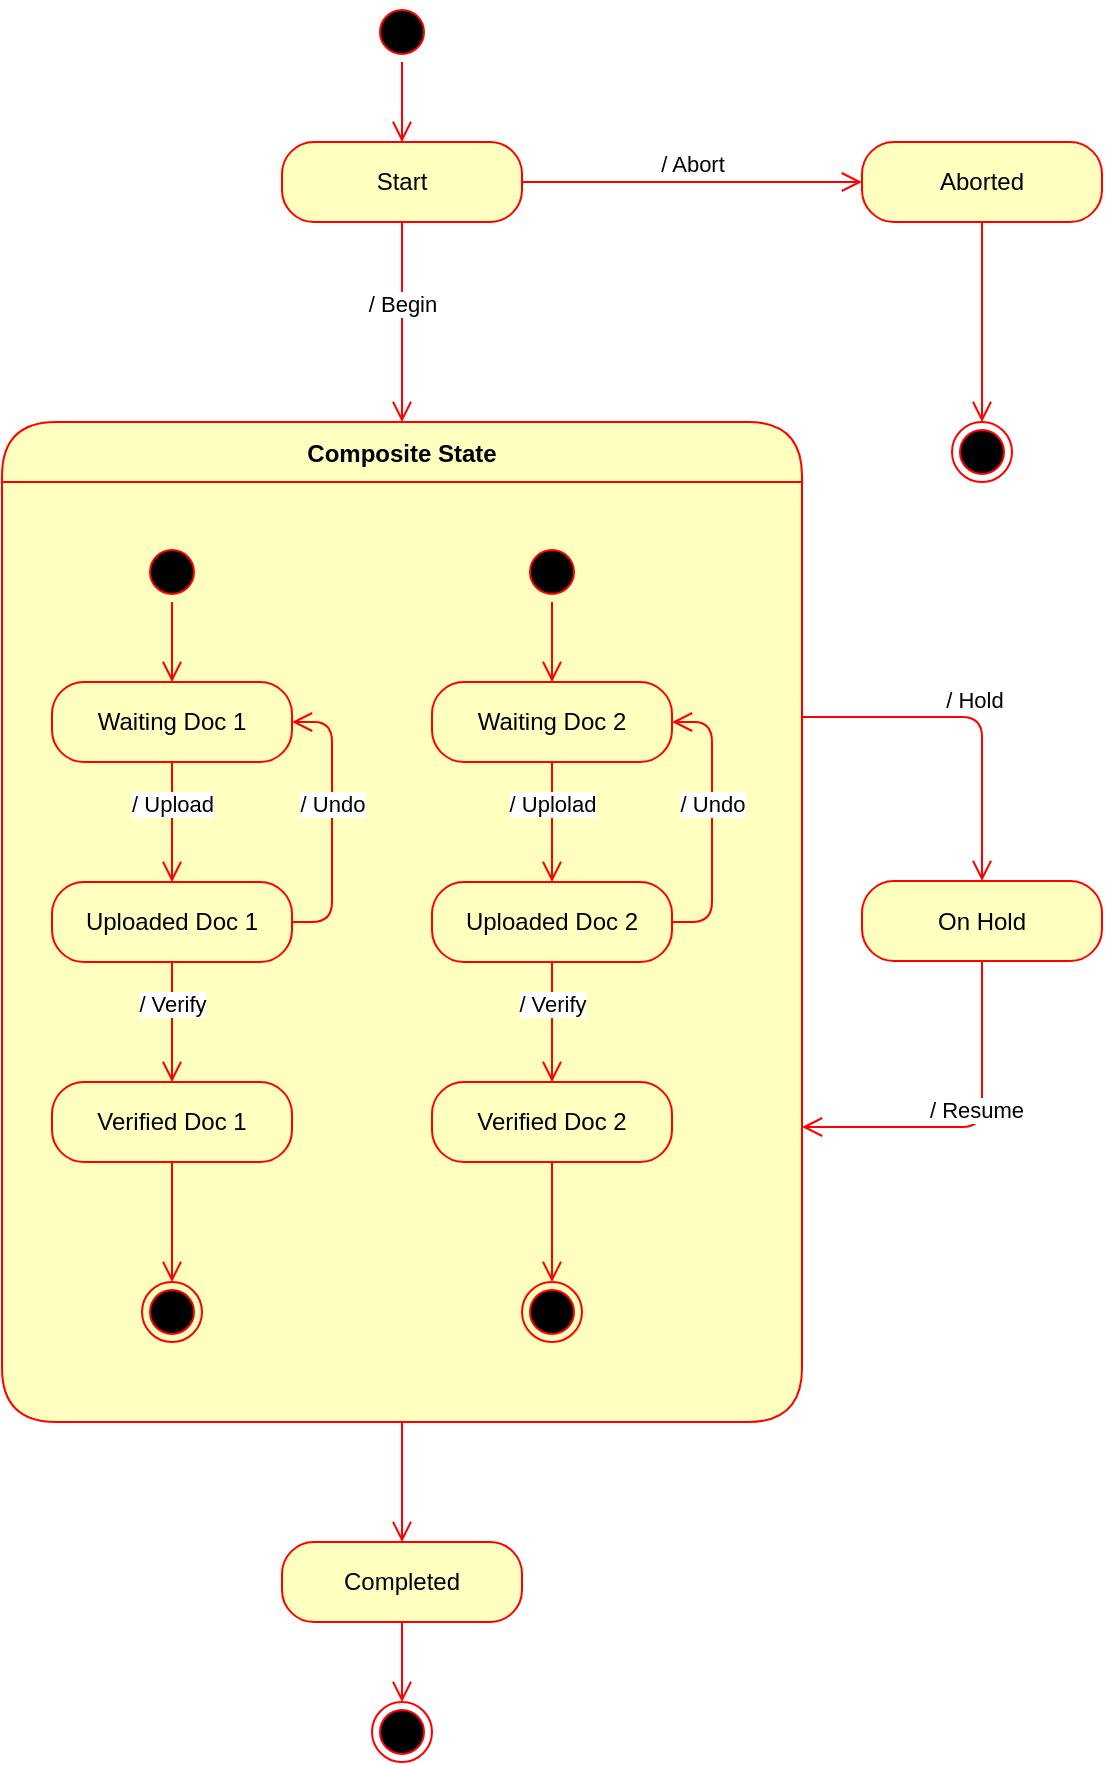 <mxfile>
    <diagram id="kRP53vlf0kAl9O8jHCYH" name="Page-1">
        <mxGraphModel dx="1788" dy="1092" grid="1" gridSize="10" guides="1" tooltips="1" connect="1" arrows="1" fold="1" page="1" pageScale="1" pageWidth="850" pageHeight="1100" math="0" shadow="0">
            <root>
                <mxCell id="0"/>
                <mxCell id="1" parent="0"/>
                <mxCell id="2" value="" style="ellipse;html=1;shape=startState;fillColor=#000000;strokeColor=#ff0000;" parent="1" vertex="1">
                    <mxGeometry x="265" y="70" width="30" height="30" as="geometry"/>
                </mxCell>
                <mxCell id="3" value="" style="edgeStyle=orthogonalEdgeStyle;html=1;verticalAlign=bottom;endArrow=open;endSize=8;strokeColor=#ff0000;" parent="1" source="2" target="4" edge="1">
                    <mxGeometry relative="1" as="geometry">
                        <mxPoint x="165" y="-40" as="targetPoint"/>
                    </mxGeometry>
                </mxCell>
                <mxCell id="4" value="Start" style="rounded=1;whiteSpace=wrap;html=1;arcSize=40;fontColor=#000000;fillColor=#ffffc0;strokeColor=#ff0000;" parent="1" vertex="1">
                    <mxGeometry x="220" y="140" width="120" height="40" as="geometry"/>
                </mxCell>
                <mxCell id="5" value="/ Begin" style="edgeStyle=orthogonalEdgeStyle;html=1;verticalAlign=bottom;endArrow=open;endSize=8;strokeColor=#ff0000;" parent="1" source="4" target="20" edge="1">
                    <mxGeometry relative="1" as="geometry">
                        <mxPoint x="192.5" y="260" as="targetPoint"/>
                    </mxGeometry>
                </mxCell>
                <mxCell id="6" value="Aborted" style="rounded=1;whiteSpace=wrap;html=1;arcSize=40;fontColor=#000000;fillColor=#ffffc0;strokeColor=#ff0000;" parent="1" vertex="1">
                    <mxGeometry x="510" y="140" width="120" height="40" as="geometry"/>
                </mxCell>
                <mxCell id="7" value="" style="edgeStyle=orthogonalEdgeStyle;html=1;verticalAlign=bottom;endArrow=open;endSize=8;strokeColor=#ff0000;" parent="1" source="6" target="10" edge="1">
                    <mxGeometry relative="1" as="geometry">
                        <mxPoint x="330" y="940" as="targetPoint"/>
                    </mxGeometry>
                </mxCell>
                <mxCell id="9" value="/ Abort" style="edgeStyle=orthogonalEdgeStyle;html=1;verticalAlign=bottom;endArrow=open;endSize=8;strokeColor=#ff0000;entryX=0;entryY=0.5;entryDx=0;entryDy=0;" parent="1" source="4" target="6" edge="1">
                    <mxGeometry relative="1" as="geometry">
                        <mxPoint x="175" y="260" as="targetPoint"/>
                        <mxPoint x="390" y="150" as="sourcePoint"/>
                    </mxGeometry>
                </mxCell>
                <mxCell id="10" value="" style="ellipse;html=1;shape=endState;fillColor=#000000;strokeColor=#ff0000;" parent="1" vertex="1">
                    <mxGeometry x="555" y="280" width="30" height="30" as="geometry"/>
                </mxCell>
                <mxCell id="20" value="Composite State" style="swimlane;fontStyle=1;align=center;verticalAlign=middle;childLayout=stackLayout;horizontal=1;startSize=30;horizontalStack=0;resizeParent=0;resizeLast=1;container=0;fontColor=#000000;collapsible=0;rounded=1;arcSize=30;strokeColor=#ff0000;fillColor=#ffffc0;swimlaneFillColor=#ffffc0;dropTarget=0;" parent="1" vertex="1">
                    <mxGeometry x="80" y="280" width="400" height="500" as="geometry"/>
                </mxCell>
                <mxCell id="22" value="" style="edgeStyle=orthogonalEdgeStyle;html=1;verticalAlign=bottom;endArrow=open;endSize=8;strokeColor=#ff0000;entryX=0.5;entryY=0;entryDx=0;entryDy=0;" parent="1" source="20" target="52" edge="1">
                    <mxGeometry relative="1" as="geometry">
                        <mxPoint x="270" y="780" as="targetPoint"/>
                    </mxGeometry>
                </mxCell>
                <mxCell id="25" value="Waiting Doc 1" style="rounded=1;whiteSpace=wrap;html=1;arcSize=40;fontColor=#000000;fillColor=#ffffc0;strokeColor=#ff0000;" parent="1" vertex="1">
                    <mxGeometry x="105" y="410" width="120" height="40" as="geometry"/>
                </mxCell>
                <mxCell id="26" value="/ Upload" style="edgeStyle=orthogonalEdgeStyle;html=1;verticalAlign=bottom;endArrow=open;endSize=8;strokeColor=#ff0000;" parent="1" source="25" target="35" edge="1">
                    <mxGeometry relative="1" as="geometry">
                        <mxPoint x="165" y="530" as="targetPoint"/>
                    </mxGeometry>
                </mxCell>
                <mxCell id="33" value="" style="ellipse;html=1;shape=startState;fillColor=#000000;strokeColor=#ff0000;" parent="1" vertex="1">
                    <mxGeometry x="150" y="340" width="30" height="30" as="geometry"/>
                </mxCell>
                <mxCell id="34" value="" style="edgeStyle=orthogonalEdgeStyle;html=1;verticalAlign=bottom;endArrow=open;endSize=8;strokeColor=#ff0000;" parent="1" source="33" target="25" edge="1">
                    <mxGeometry relative="1" as="geometry">
                        <mxPoint x="185" y="460" as="targetPoint"/>
                    </mxGeometry>
                </mxCell>
                <mxCell id="35" value="Uploaded Doc 1" style="rounded=1;whiteSpace=wrap;html=1;arcSize=40;fontColor=#000000;fillColor=#ffffc0;strokeColor=#ff0000;" parent="1" vertex="1">
                    <mxGeometry x="105" y="510" width="120" height="40" as="geometry"/>
                </mxCell>
                <mxCell id="36" value="/ Verify" style="edgeStyle=orthogonalEdgeStyle;html=1;verticalAlign=bottom;endArrow=open;endSize=8;strokeColor=#ff0000;entryX=0.5;entryY=0;entryDx=0;entryDy=0;" parent="1" source="35" target="54" edge="1">
                    <mxGeometry relative="1" as="geometry">
                        <mxPoint x="165" y="620" as="targetPoint"/>
                    </mxGeometry>
                </mxCell>
                <mxCell id="37" value="" style="ellipse;html=1;shape=endState;fillColor=#000000;strokeColor=#ff0000;" parent="1" vertex="1">
                    <mxGeometry x="150" y="710" width="30" height="30" as="geometry"/>
                </mxCell>
                <mxCell id="38" value="/ Undo" style="edgeStyle=orthogonalEdgeStyle;html=1;verticalAlign=bottom;endArrow=open;endSize=8;strokeColor=#ff0000;exitX=1;exitY=0.5;exitDx=0;exitDy=0;entryX=1;entryY=0.5;entryDx=0;entryDy=0;" parent="1" source="35" target="25" edge="1">
                    <mxGeometry relative="1" as="geometry">
                        <mxPoint x="175" y="520" as="targetPoint"/>
                        <mxPoint x="175" y="460" as="sourcePoint"/>
                        <Array as="points">
                            <mxPoint x="245" y="530"/>
                            <mxPoint x="245" y="430"/>
                        </Array>
                    </mxGeometry>
                </mxCell>
                <mxCell id="39" value="Waiting Doc 2" style="rounded=1;whiteSpace=wrap;html=1;arcSize=40;fontColor=#000000;fillColor=#ffffc0;strokeColor=#ff0000;" parent="1" vertex="1">
                    <mxGeometry x="295" y="410" width="120" height="40" as="geometry"/>
                </mxCell>
                <mxCell id="40" value="/ Uplolad" style="edgeStyle=orthogonalEdgeStyle;html=1;verticalAlign=bottom;endArrow=open;endSize=8;strokeColor=#ff0000;" parent="1" source="39" target="43" edge="1">
                    <mxGeometry relative="1" as="geometry">
                        <mxPoint x="355" y="530" as="targetPoint"/>
                    </mxGeometry>
                </mxCell>
                <mxCell id="41" value="" style="ellipse;html=1;shape=startState;fillColor=#000000;strokeColor=#ff0000;" parent="1" vertex="1">
                    <mxGeometry x="340" y="340" width="30" height="30" as="geometry"/>
                </mxCell>
                <mxCell id="42" value="" style="edgeStyle=orthogonalEdgeStyle;html=1;verticalAlign=bottom;endArrow=open;endSize=8;strokeColor=#ff0000;" parent="1" source="41" target="39" edge="1">
                    <mxGeometry relative="1" as="geometry">
                        <mxPoint x="375" y="460" as="targetPoint"/>
                    </mxGeometry>
                </mxCell>
                <mxCell id="43" value="Uploaded Doc 2" style="rounded=1;whiteSpace=wrap;html=1;arcSize=40;fontColor=#000000;fillColor=#ffffc0;strokeColor=#ff0000;" parent="1" vertex="1">
                    <mxGeometry x="295" y="510" width="120" height="40" as="geometry"/>
                </mxCell>
                <mxCell id="44" value="/ Verify" style="edgeStyle=orthogonalEdgeStyle;html=1;verticalAlign=bottom;endArrow=open;endSize=8;strokeColor=#ff0000;" parent="1" source="43" target="56" edge="1">
                    <mxGeometry relative="1" as="geometry">
                        <mxPoint x="355" y="580" as="targetPoint"/>
                    </mxGeometry>
                </mxCell>
                <mxCell id="45" value="" style="ellipse;html=1;shape=endState;fillColor=#000000;strokeColor=#ff0000;" parent="1" vertex="1">
                    <mxGeometry x="340" y="710" width="30" height="30" as="geometry"/>
                </mxCell>
                <mxCell id="46" value="/ Undo" style="edgeStyle=orthogonalEdgeStyle;html=1;verticalAlign=bottom;endArrow=open;endSize=8;strokeColor=#ff0000;exitX=1;exitY=0.5;exitDx=0;exitDy=0;entryX=1;entryY=0.5;entryDx=0;entryDy=0;" parent="1" source="43" target="39" edge="1">
                    <mxGeometry relative="1" as="geometry">
                        <mxPoint x="365" y="520" as="targetPoint"/>
                        <mxPoint x="365" y="460" as="sourcePoint"/>
                        <Array as="points">
                            <mxPoint x="435" y="530"/>
                            <mxPoint x="435" y="430"/>
                        </Array>
                    </mxGeometry>
                </mxCell>
                <mxCell id="48" value="On Hold" style="rounded=1;whiteSpace=wrap;html=1;arcSize=40;fontColor=#000000;fillColor=#ffffc0;strokeColor=#ff0000;" parent="1" vertex="1">
                    <mxGeometry x="510" y="509.5" width="120" height="40" as="geometry"/>
                </mxCell>
                <mxCell id="49" value="/ Resume" style="edgeStyle=orthogonalEdgeStyle;html=1;verticalAlign=bottom;endArrow=open;endSize=8;strokeColor=#ff0000;exitX=0.5;exitY=1;exitDx=0;exitDy=0;" parent="1" source="48" edge="1">
                    <mxGeometry relative="1" as="geometry">
                        <mxPoint x="480" y="632.5" as="targetPoint"/>
                        <Array as="points">
                            <mxPoint x="570" y="632.5"/>
                        </Array>
                    </mxGeometry>
                </mxCell>
                <mxCell id="50" value="/ Hold" style="edgeStyle=orthogonalEdgeStyle;html=1;verticalAlign=bottom;endArrow=open;endSize=8;strokeColor=#ff0000;entryX=0.5;entryY=0;entryDx=0;entryDy=0;" parent="1" target="48" edge="1">
                    <mxGeometry relative="1" as="geometry">
                        <mxPoint x="560" y="414.5" as="targetPoint"/>
                        <mxPoint x="480" y="427.5" as="sourcePoint"/>
                        <Array as="points">
                            <mxPoint x="570" y="427.5"/>
                        </Array>
                    </mxGeometry>
                </mxCell>
                <mxCell id="51" value="" style="ellipse;html=1;shape=endState;fillColor=#000000;strokeColor=#ff0000;" parent="1" vertex="1">
                    <mxGeometry x="265" y="920" width="30" height="30" as="geometry"/>
                </mxCell>
                <mxCell id="52" value="Completed" style="rounded=1;whiteSpace=wrap;html=1;arcSize=40;fontColor=#000000;fillColor=#ffffc0;strokeColor=#ff0000;" parent="1" vertex="1">
                    <mxGeometry x="220" y="840" width="120" height="40" as="geometry"/>
                </mxCell>
                <mxCell id="53" value="" style="edgeStyle=orthogonalEdgeStyle;html=1;verticalAlign=bottom;endArrow=open;endSize=8;strokeColor=#ff0000;entryX=0.5;entryY=0;entryDx=0;entryDy=0;" parent="1" source="52" target="51" edge="1">
                    <mxGeometry relative="1" as="geometry">
                        <mxPoint x="270" y="1020" as="targetPoint"/>
                    </mxGeometry>
                </mxCell>
                <mxCell id="54" value="Verified Doc 1" style="rounded=1;whiteSpace=wrap;html=1;arcSize=40;fontColor=#000000;fillColor=#ffffc0;strokeColor=#ff0000;" vertex="1" parent="1">
                    <mxGeometry x="105" y="610" width="120" height="40" as="geometry"/>
                </mxCell>
                <mxCell id="55" value="" style="edgeStyle=orthogonalEdgeStyle;html=1;verticalAlign=bottom;endArrow=open;endSize=8;strokeColor=#ff0000;" edge="1" source="54" parent="1" target="37">
                    <mxGeometry relative="1" as="geometry">
                        <mxPoint x="760" y="680" as="targetPoint"/>
                    </mxGeometry>
                </mxCell>
                <mxCell id="56" value="Verified Doc 2" style="rounded=1;whiteSpace=wrap;html=1;arcSize=40;fontColor=#000000;fillColor=#ffffc0;strokeColor=#ff0000;" vertex="1" parent="1">
                    <mxGeometry x="295" y="610" width="120" height="40" as="geometry"/>
                </mxCell>
                <mxCell id="57" value="" style="edgeStyle=orthogonalEdgeStyle;html=1;verticalAlign=bottom;endArrow=open;endSize=8;strokeColor=#ff0000;" edge="1" source="56" parent="1" target="45">
                    <mxGeometry relative="1" as="geometry">
                        <mxPoint x="355" y="680" as="targetPoint"/>
                    </mxGeometry>
                </mxCell>
            </root>
        </mxGraphModel>
    </diagram>
</mxfile>